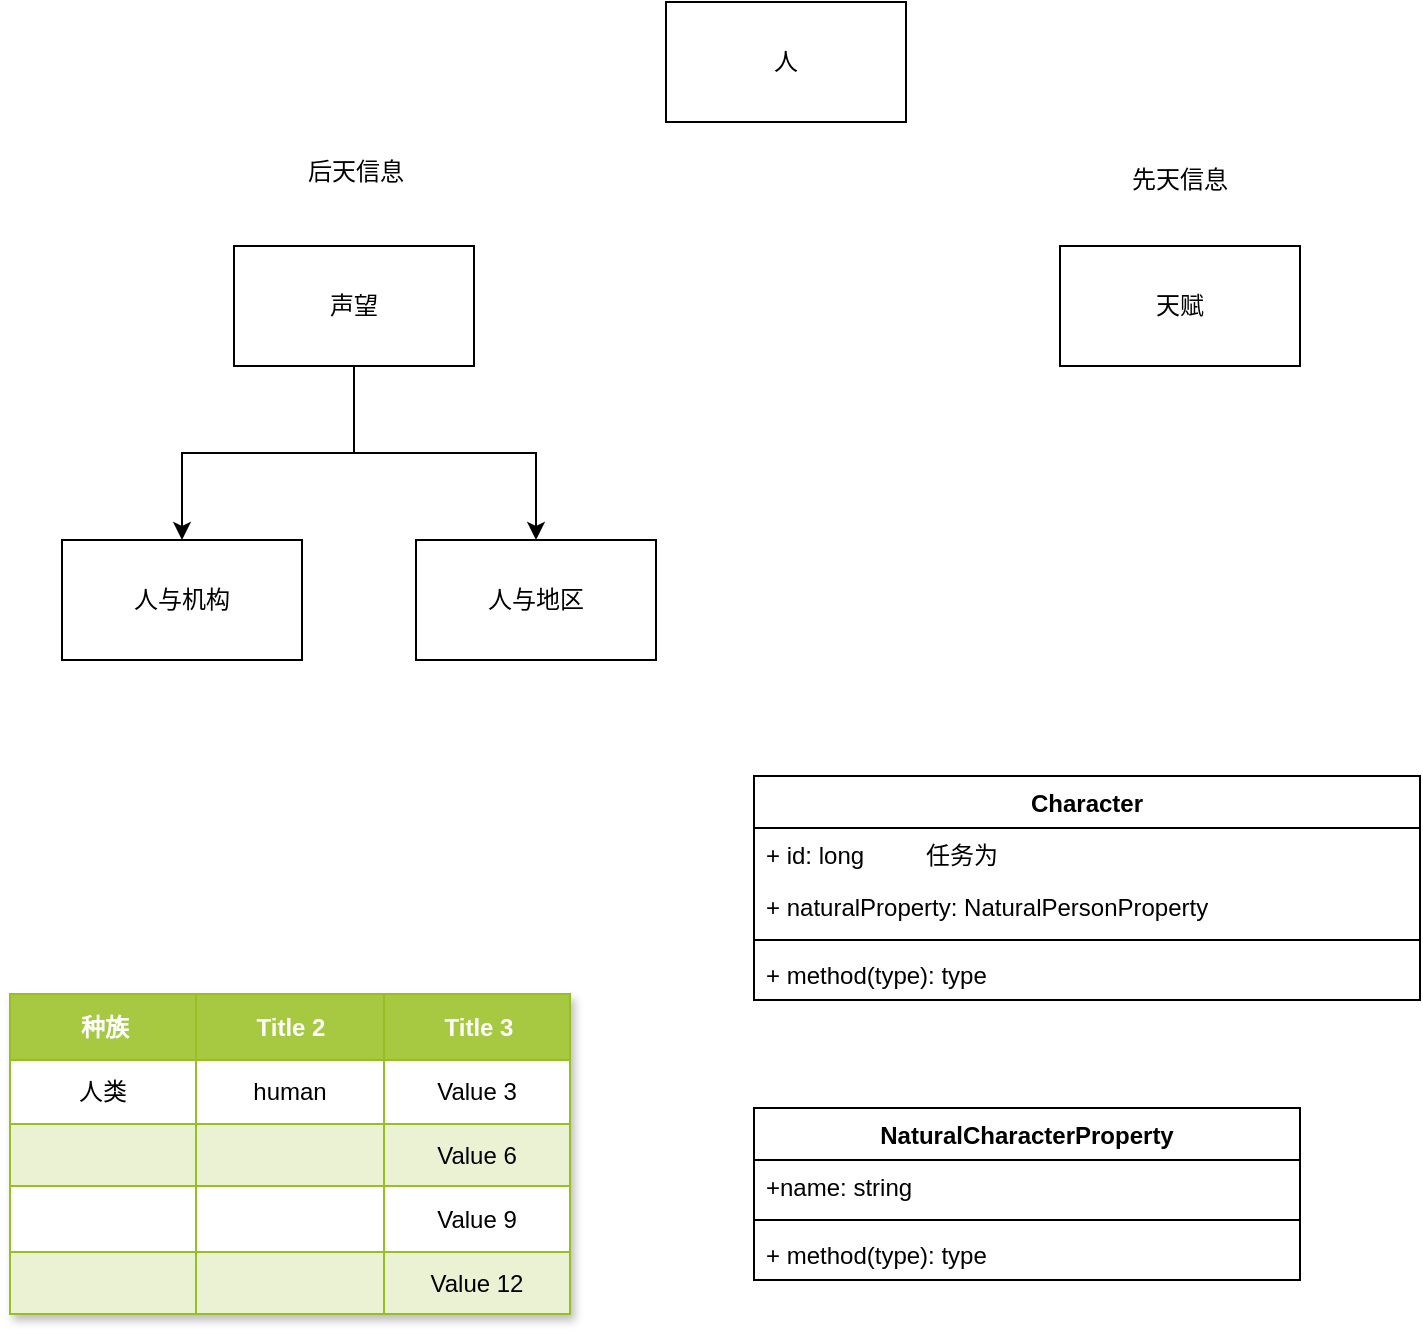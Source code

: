 <mxfile version="23.0.2" type="github">
  <diagram name="第 1 页" id="msGF96iAS9bvji9-bfGZ">
    <mxGraphModel dx="1195" dy="622" grid="0" gridSize="10" guides="1" tooltips="1" connect="1" arrows="1" fold="1" page="1" pageScale="1" pageWidth="827" pageHeight="1169" math="0" shadow="0">
      <root>
        <mxCell id="0" />
        <mxCell id="1" parent="0" />
        <mxCell id="g0KuMlzQ4Tr-hMBE79pO-1" value="人" style="rounded=0;whiteSpace=wrap;html=1;" vertex="1" parent="1">
          <mxGeometry x="377" y="161" width="120" height="60" as="geometry" />
        </mxCell>
        <mxCell id="g0KuMlzQ4Tr-hMBE79pO-14" style="edgeStyle=orthogonalEdgeStyle;rounded=0;orthogonalLoop=1;jettySize=auto;html=1;exitX=0.5;exitY=1;exitDx=0;exitDy=0;" edge="1" parent="1" source="g0KuMlzQ4Tr-hMBE79pO-2" target="g0KuMlzQ4Tr-hMBE79pO-12">
          <mxGeometry relative="1" as="geometry" />
        </mxCell>
        <mxCell id="g0KuMlzQ4Tr-hMBE79pO-15" style="edgeStyle=orthogonalEdgeStyle;rounded=0;orthogonalLoop=1;jettySize=auto;html=1;exitX=0.5;exitY=1;exitDx=0;exitDy=0;" edge="1" parent="1" source="g0KuMlzQ4Tr-hMBE79pO-2" target="g0KuMlzQ4Tr-hMBE79pO-13">
          <mxGeometry relative="1" as="geometry" />
        </mxCell>
        <mxCell id="g0KuMlzQ4Tr-hMBE79pO-2" value="声望" style="rounded=0;whiteSpace=wrap;html=1;" vertex="1" parent="1">
          <mxGeometry x="161" y="283" width="120" height="60" as="geometry" />
        </mxCell>
        <mxCell id="g0KuMlzQ4Tr-hMBE79pO-3" value="天赋" style="rounded=0;whiteSpace=wrap;html=1;" vertex="1" parent="1">
          <mxGeometry x="574" y="283" width="120" height="60" as="geometry" />
        </mxCell>
        <mxCell id="g0KuMlzQ4Tr-hMBE79pO-4" value="先天信息" style="text;html=1;strokeColor=none;fillColor=none;align=center;verticalAlign=middle;whiteSpace=wrap;rounded=0;" vertex="1" parent="1">
          <mxGeometry x="604" y="235" width="60" height="30" as="geometry" />
        </mxCell>
        <mxCell id="g0KuMlzQ4Tr-hMBE79pO-5" value="后天信息" style="text;html=1;strokeColor=none;fillColor=none;align=center;verticalAlign=middle;whiteSpace=wrap;rounded=0;" vertex="1" parent="1">
          <mxGeometry x="192" y="231" width="60" height="30" as="geometry" />
        </mxCell>
        <mxCell id="g0KuMlzQ4Tr-hMBE79pO-12" value="人与机构" style="rounded=0;whiteSpace=wrap;html=1;" vertex="1" parent="1">
          <mxGeometry x="75" y="430" width="120" height="60" as="geometry" />
        </mxCell>
        <mxCell id="g0KuMlzQ4Tr-hMBE79pO-13" value="人与地区" style="rounded=0;whiteSpace=wrap;html=1;" vertex="1" parent="1">
          <mxGeometry x="252" y="430" width="120" height="60" as="geometry" />
        </mxCell>
        <mxCell id="g0KuMlzQ4Tr-hMBE79pO-17" value="Character" style="swimlane;fontStyle=1;align=center;verticalAlign=top;childLayout=stackLayout;horizontal=1;startSize=26;horizontalStack=0;resizeParent=1;resizeParentMax=0;resizeLast=0;collapsible=1;marginBottom=0;whiteSpace=wrap;html=1;" vertex="1" parent="1">
          <mxGeometry x="421" y="548" width="333" height="112" as="geometry" />
        </mxCell>
        <mxCell id="g0KuMlzQ4Tr-hMBE79pO-18" value="+ id: long&lt;span style=&quot;white-space: pre;&quot;&gt;&#x9;&lt;/span&gt;&lt;span style=&quot;white-space: pre;&quot;&gt;&#x9;&lt;/span&gt;任务为" style="text;strokeColor=none;fillColor=none;align=left;verticalAlign=top;spacingLeft=4;spacingRight=4;overflow=hidden;rotatable=0;points=[[0,0.5],[1,0.5]];portConstraint=eastwest;whiteSpace=wrap;html=1;" vertex="1" parent="g0KuMlzQ4Tr-hMBE79pO-17">
          <mxGeometry y="26" width="333" height="26" as="geometry" />
        </mxCell>
        <mxCell id="g0KuMlzQ4Tr-hMBE79pO-25" value="+ naturalProperty: NaturalPersonProperty" style="text;strokeColor=none;fillColor=none;align=left;verticalAlign=top;spacingLeft=4;spacingRight=4;overflow=hidden;rotatable=0;points=[[0,0.5],[1,0.5]];portConstraint=eastwest;whiteSpace=wrap;html=1;" vertex="1" parent="g0KuMlzQ4Tr-hMBE79pO-17">
          <mxGeometry y="52" width="333" height="26" as="geometry" />
        </mxCell>
        <mxCell id="g0KuMlzQ4Tr-hMBE79pO-19" value="" style="line;strokeWidth=1;fillColor=none;align=left;verticalAlign=middle;spacingTop=-1;spacingLeft=3;spacingRight=3;rotatable=0;labelPosition=right;points=[];portConstraint=eastwest;strokeColor=inherit;" vertex="1" parent="g0KuMlzQ4Tr-hMBE79pO-17">
          <mxGeometry y="78" width="333" height="8" as="geometry" />
        </mxCell>
        <mxCell id="g0KuMlzQ4Tr-hMBE79pO-20" value="+ method(type): type" style="text;strokeColor=none;fillColor=none;align=left;verticalAlign=top;spacingLeft=4;spacingRight=4;overflow=hidden;rotatable=0;points=[[0,0.5],[1,0.5]];portConstraint=eastwest;whiteSpace=wrap;html=1;" vertex="1" parent="g0KuMlzQ4Tr-hMBE79pO-17">
          <mxGeometry y="86" width="333" height="26" as="geometry" />
        </mxCell>
        <mxCell id="g0KuMlzQ4Tr-hMBE79pO-21" value="NaturalCharacterProperty" style="swimlane;fontStyle=1;align=center;verticalAlign=top;childLayout=stackLayout;horizontal=1;startSize=26;horizontalStack=0;resizeParent=1;resizeParentMax=0;resizeLast=0;collapsible=1;marginBottom=0;whiteSpace=wrap;html=1;" vertex="1" parent="1">
          <mxGeometry x="421" y="714" width="273" height="86" as="geometry" />
        </mxCell>
        <mxCell id="g0KuMlzQ4Tr-hMBE79pO-22" value="+name: string" style="text;strokeColor=none;fillColor=none;align=left;verticalAlign=top;spacingLeft=4;spacingRight=4;overflow=hidden;rotatable=0;points=[[0,0.5],[1,0.5]];portConstraint=eastwest;whiteSpace=wrap;html=1;" vertex="1" parent="g0KuMlzQ4Tr-hMBE79pO-21">
          <mxGeometry y="26" width="273" height="26" as="geometry" />
        </mxCell>
        <mxCell id="g0KuMlzQ4Tr-hMBE79pO-23" value="" style="line;strokeWidth=1;fillColor=none;align=left;verticalAlign=middle;spacingTop=-1;spacingLeft=3;spacingRight=3;rotatable=0;labelPosition=right;points=[];portConstraint=eastwest;strokeColor=inherit;" vertex="1" parent="g0KuMlzQ4Tr-hMBE79pO-21">
          <mxGeometry y="52" width="273" height="8" as="geometry" />
        </mxCell>
        <mxCell id="g0KuMlzQ4Tr-hMBE79pO-24" value="+ method(type): type" style="text;strokeColor=none;fillColor=none;align=left;verticalAlign=top;spacingLeft=4;spacingRight=4;overflow=hidden;rotatable=0;points=[[0,0.5],[1,0.5]];portConstraint=eastwest;whiteSpace=wrap;html=1;" vertex="1" parent="g0KuMlzQ4Tr-hMBE79pO-21">
          <mxGeometry y="60" width="273" height="26" as="geometry" />
        </mxCell>
        <mxCell id="g0KuMlzQ4Tr-hMBE79pO-26" value="Assets" style="childLayout=tableLayout;recursiveResize=0;strokeColor=#98bf21;fillColor=#A7C942;shadow=1;" vertex="1" parent="1">
          <mxGeometry x="49" y="657" width="280" height="160" as="geometry" />
        </mxCell>
        <mxCell id="g0KuMlzQ4Tr-hMBE79pO-27" style="shape=tableRow;horizontal=0;startSize=0;swimlaneHead=0;swimlaneBody=0;top=0;left=0;bottom=0;right=0;dropTarget=0;collapsible=0;recursiveResize=0;expand=0;fontStyle=0;strokeColor=inherit;fillColor=#ffffff;" vertex="1" parent="g0KuMlzQ4Tr-hMBE79pO-26">
          <mxGeometry width="280" height="33" as="geometry" />
        </mxCell>
        <mxCell id="g0KuMlzQ4Tr-hMBE79pO-28" value="种族" style="connectable=0;recursiveResize=0;strokeColor=inherit;fillColor=#A7C942;align=center;fontStyle=1;fontColor=#FFFFFF;html=1;" vertex="1" parent="g0KuMlzQ4Tr-hMBE79pO-27">
          <mxGeometry width="93" height="33" as="geometry">
            <mxRectangle width="93" height="33" as="alternateBounds" />
          </mxGeometry>
        </mxCell>
        <mxCell id="g0KuMlzQ4Tr-hMBE79pO-29" value="Title 2" style="connectable=0;recursiveResize=0;strokeColor=inherit;fillColor=#A7C942;align=center;fontStyle=1;fontColor=#FFFFFF;html=1;" vertex="1" parent="g0KuMlzQ4Tr-hMBE79pO-27">
          <mxGeometry x="93" width="94" height="33" as="geometry">
            <mxRectangle width="94" height="33" as="alternateBounds" />
          </mxGeometry>
        </mxCell>
        <mxCell id="g0KuMlzQ4Tr-hMBE79pO-30" value="Title 3" style="connectable=0;recursiveResize=0;strokeColor=inherit;fillColor=#A7C942;align=center;fontStyle=1;fontColor=#FFFFFF;html=1;" vertex="1" parent="g0KuMlzQ4Tr-hMBE79pO-27">
          <mxGeometry x="187" width="93" height="33" as="geometry">
            <mxRectangle width="93" height="33" as="alternateBounds" />
          </mxGeometry>
        </mxCell>
        <mxCell id="g0KuMlzQ4Tr-hMBE79pO-31" value="" style="shape=tableRow;horizontal=0;startSize=0;swimlaneHead=0;swimlaneBody=0;top=0;left=0;bottom=0;right=0;dropTarget=0;collapsible=0;recursiveResize=0;expand=0;fontStyle=0;strokeColor=inherit;fillColor=#ffffff;" vertex="1" parent="g0KuMlzQ4Tr-hMBE79pO-26">
          <mxGeometry y="33" width="280" height="32" as="geometry" />
        </mxCell>
        <mxCell id="g0KuMlzQ4Tr-hMBE79pO-32" value="人类" style="connectable=0;recursiveResize=0;strokeColor=inherit;fillColor=inherit;align=center;whiteSpace=wrap;html=1;" vertex="1" parent="g0KuMlzQ4Tr-hMBE79pO-31">
          <mxGeometry width="93" height="32" as="geometry">
            <mxRectangle width="93" height="32" as="alternateBounds" />
          </mxGeometry>
        </mxCell>
        <mxCell id="g0KuMlzQ4Tr-hMBE79pO-33" value="human" style="connectable=0;recursiveResize=0;strokeColor=inherit;fillColor=inherit;align=center;whiteSpace=wrap;html=1;" vertex="1" parent="g0KuMlzQ4Tr-hMBE79pO-31">
          <mxGeometry x="93" width="94" height="32" as="geometry">
            <mxRectangle width="94" height="32" as="alternateBounds" />
          </mxGeometry>
        </mxCell>
        <mxCell id="g0KuMlzQ4Tr-hMBE79pO-34" value="Value 3" style="connectable=0;recursiveResize=0;strokeColor=inherit;fillColor=inherit;align=center;whiteSpace=wrap;html=1;" vertex="1" parent="g0KuMlzQ4Tr-hMBE79pO-31">
          <mxGeometry x="187" width="93" height="32" as="geometry">
            <mxRectangle width="93" height="32" as="alternateBounds" />
          </mxGeometry>
        </mxCell>
        <mxCell id="g0KuMlzQ4Tr-hMBE79pO-35" value="" style="shape=tableRow;horizontal=0;startSize=0;swimlaneHead=0;swimlaneBody=0;top=0;left=0;bottom=0;right=0;dropTarget=0;collapsible=0;recursiveResize=0;expand=0;fontStyle=1;strokeColor=inherit;fillColor=#EAF2D3;" vertex="1" parent="g0KuMlzQ4Tr-hMBE79pO-26">
          <mxGeometry y="65" width="280" height="31" as="geometry" />
        </mxCell>
        <mxCell id="g0KuMlzQ4Tr-hMBE79pO-36" value="" style="connectable=0;recursiveResize=0;strokeColor=inherit;fillColor=inherit;whiteSpace=wrap;html=1;" vertex="1" parent="g0KuMlzQ4Tr-hMBE79pO-35">
          <mxGeometry width="93" height="31" as="geometry">
            <mxRectangle width="93" height="31" as="alternateBounds" />
          </mxGeometry>
        </mxCell>
        <mxCell id="g0KuMlzQ4Tr-hMBE79pO-37" value="" style="connectable=0;recursiveResize=0;strokeColor=inherit;fillColor=inherit;whiteSpace=wrap;html=1;" vertex="1" parent="g0KuMlzQ4Tr-hMBE79pO-35">
          <mxGeometry x="93" width="94" height="31" as="geometry">
            <mxRectangle width="94" height="31" as="alternateBounds" />
          </mxGeometry>
        </mxCell>
        <mxCell id="g0KuMlzQ4Tr-hMBE79pO-38" value="Value 6" style="connectable=0;recursiveResize=0;strokeColor=inherit;fillColor=inherit;whiteSpace=wrap;html=1;" vertex="1" parent="g0KuMlzQ4Tr-hMBE79pO-35">
          <mxGeometry x="187" width="93" height="31" as="geometry">
            <mxRectangle width="93" height="31" as="alternateBounds" />
          </mxGeometry>
        </mxCell>
        <mxCell id="g0KuMlzQ4Tr-hMBE79pO-39" value="" style="shape=tableRow;horizontal=0;startSize=0;swimlaneHead=0;swimlaneBody=0;top=0;left=0;bottom=0;right=0;dropTarget=0;collapsible=0;recursiveResize=0;expand=0;fontStyle=0;strokeColor=inherit;fillColor=#ffffff;" vertex="1" parent="g0KuMlzQ4Tr-hMBE79pO-26">
          <mxGeometry y="96" width="280" height="33" as="geometry" />
        </mxCell>
        <mxCell id="g0KuMlzQ4Tr-hMBE79pO-40" value="" style="connectable=0;recursiveResize=0;strokeColor=inherit;fillColor=inherit;fontStyle=0;align=center;whiteSpace=wrap;html=1;" vertex="1" parent="g0KuMlzQ4Tr-hMBE79pO-39">
          <mxGeometry width="93" height="33" as="geometry">
            <mxRectangle width="93" height="33" as="alternateBounds" />
          </mxGeometry>
        </mxCell>
        <mxCell id="g0KuMlzQ4Tr-hMBE79pO-41" value="" style="connectable=0;recursiveResize=0;strokeColor=inherit;fillColor=inherit;fontStyle=0;align=center;whiteSpace=wrap;html=1;" vertex="1" parent="g0KuMlzQ4Tr-hMBE79pO-39">
          <mxGeometry x="93" width="94" height="33" as="geometry">
            <mxRectangle width="94" height="33" as="alternateBounds" />
          </mxGeometry>
        </mxCell>
        <mxCell id="g0KuMlzQ4Tr-hMBE79pO-42" value="Value 9" style="connectable=0;recursiveResize=0;strokeColor=inherit;fillColor=inherit;fontStyle=0;align=center;whiteSpace=wrap;html=1;" vertex="1" parent="g0KuMlzQ4Tr-hMBE79pO-39">
          <mxGeometry x="187" width="93" height="33" as="geometry">
            <mxRectangle width="93" height="33" as="alternateBounds" />
          </mxGeometry>
        </mxCell>
        <mxCell id="g0KuMlzQ4Tr-hMBE79pO-43" value="" style="shape=tableRow;horizontal=0;startSize=0;swimlaneHead=0;swimlaneBody=0;top=0;left=0;bottom=0;right=0;dropTarget=0;collapsible=0;recursiveResize=0;expand=0;fontStyle=1;strokeColor=inherit;fillColor=#EAF2D3;" vertex="1" parent="g0KuMlzQ4Tr-hMBE79pO-26">
          <mxGeometry y="129" width="280" height="31" as="geometry" />
        </mxCell>
        <mxCell id="g0KuMlzQ4Tr-hMBE79pO-44" value="" style="connectable=0;recursiveResize=0;strokeColor=inherit;fillColor=inherit;whiteSpace=wrap;html=1;" vertex="1" parent="g0KuMlzQ4Tr-hMBE79pO-43">
          <mxGeometry width="93" height="31" as="geometry">
            <mxRectangle width="93" height="31" as="alternateBounds" />
          </mxGeometry>
        </mxCell>
        <mxCell id="g0KuMlzQ4Tr-hMBE79pO-45" value="" style="connectable=0;recursiveResize=0;strokeColor=inherit;fillColor=inherit;whiteSpace=wrap;html=1;" vertex="1" parent="g0KuMlzQ4Tr-hMBE79pO-43">
          <mxGeometry x="93" width="94" height="31" as="geometry">
            <mxRectangle width="94" height="31" as="alternateBounds" />
          </mxGeometry>
        </mxCell>
        <mxCell id="g0KuMlzQ4Tr-hMBE79pO-46" value="Value 12" style="connectable=0;recursiveResize=0;strokeColor=inherit;fillColor=inherit;whiteSpace=wrap;html=1;" vertex="1" parent="g0KuMlzQ4Tr-hMBE79pO-43">
          <mxGeometry x="187" width="93" height="31" as="geometry">
            <mxRectangle width="93" height="31" as="alternateBounds" />
          </mxGeometry>
        </mxCell>
      </root>
    </mxGraphModel>
  </diagram>
</mxfile>
